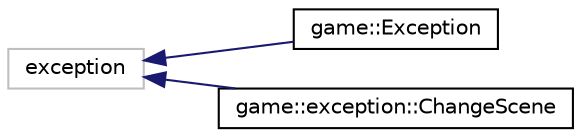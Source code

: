 digraph "Graphical Class Hierarchy"
{
 // LATEX_PDF_SIZE
  edge [fontname="Helvetica",fontsize="10",labelfontname="Helvetica",labelfontsize="10"];
  node [fontname="Helvetica",fontsize="10",shape=record];
  rankdir="LR";
  Node15 [label="exception",height=0.2,width=0.4,color="grey75", fillcolor="white", style="filled",tooltip=" "];
  Node15 -> Node0 [dir="back",color="midnightblue",fontsize="10",style="solid",fontname="Helvetica"];
  Node0 [label="game::Exception",height=0.2,width=0.4,color="black", fillcolor="white", style="filled",URL="$classgame_1_1_exception.html",tooltip=" "];
  Node15 -> Node17 [dir="back",color="midnightblue",fontsize="10",style="solid",fontname="Helvetica"];
  Node17 [label="game::exception::ChangeScene",height=0.2,width=0.4,color="black", fillcolor="white", style="filled",URL="$classgame_1_1exception_1_1_change_scene.html",tooltip=" "];
}
